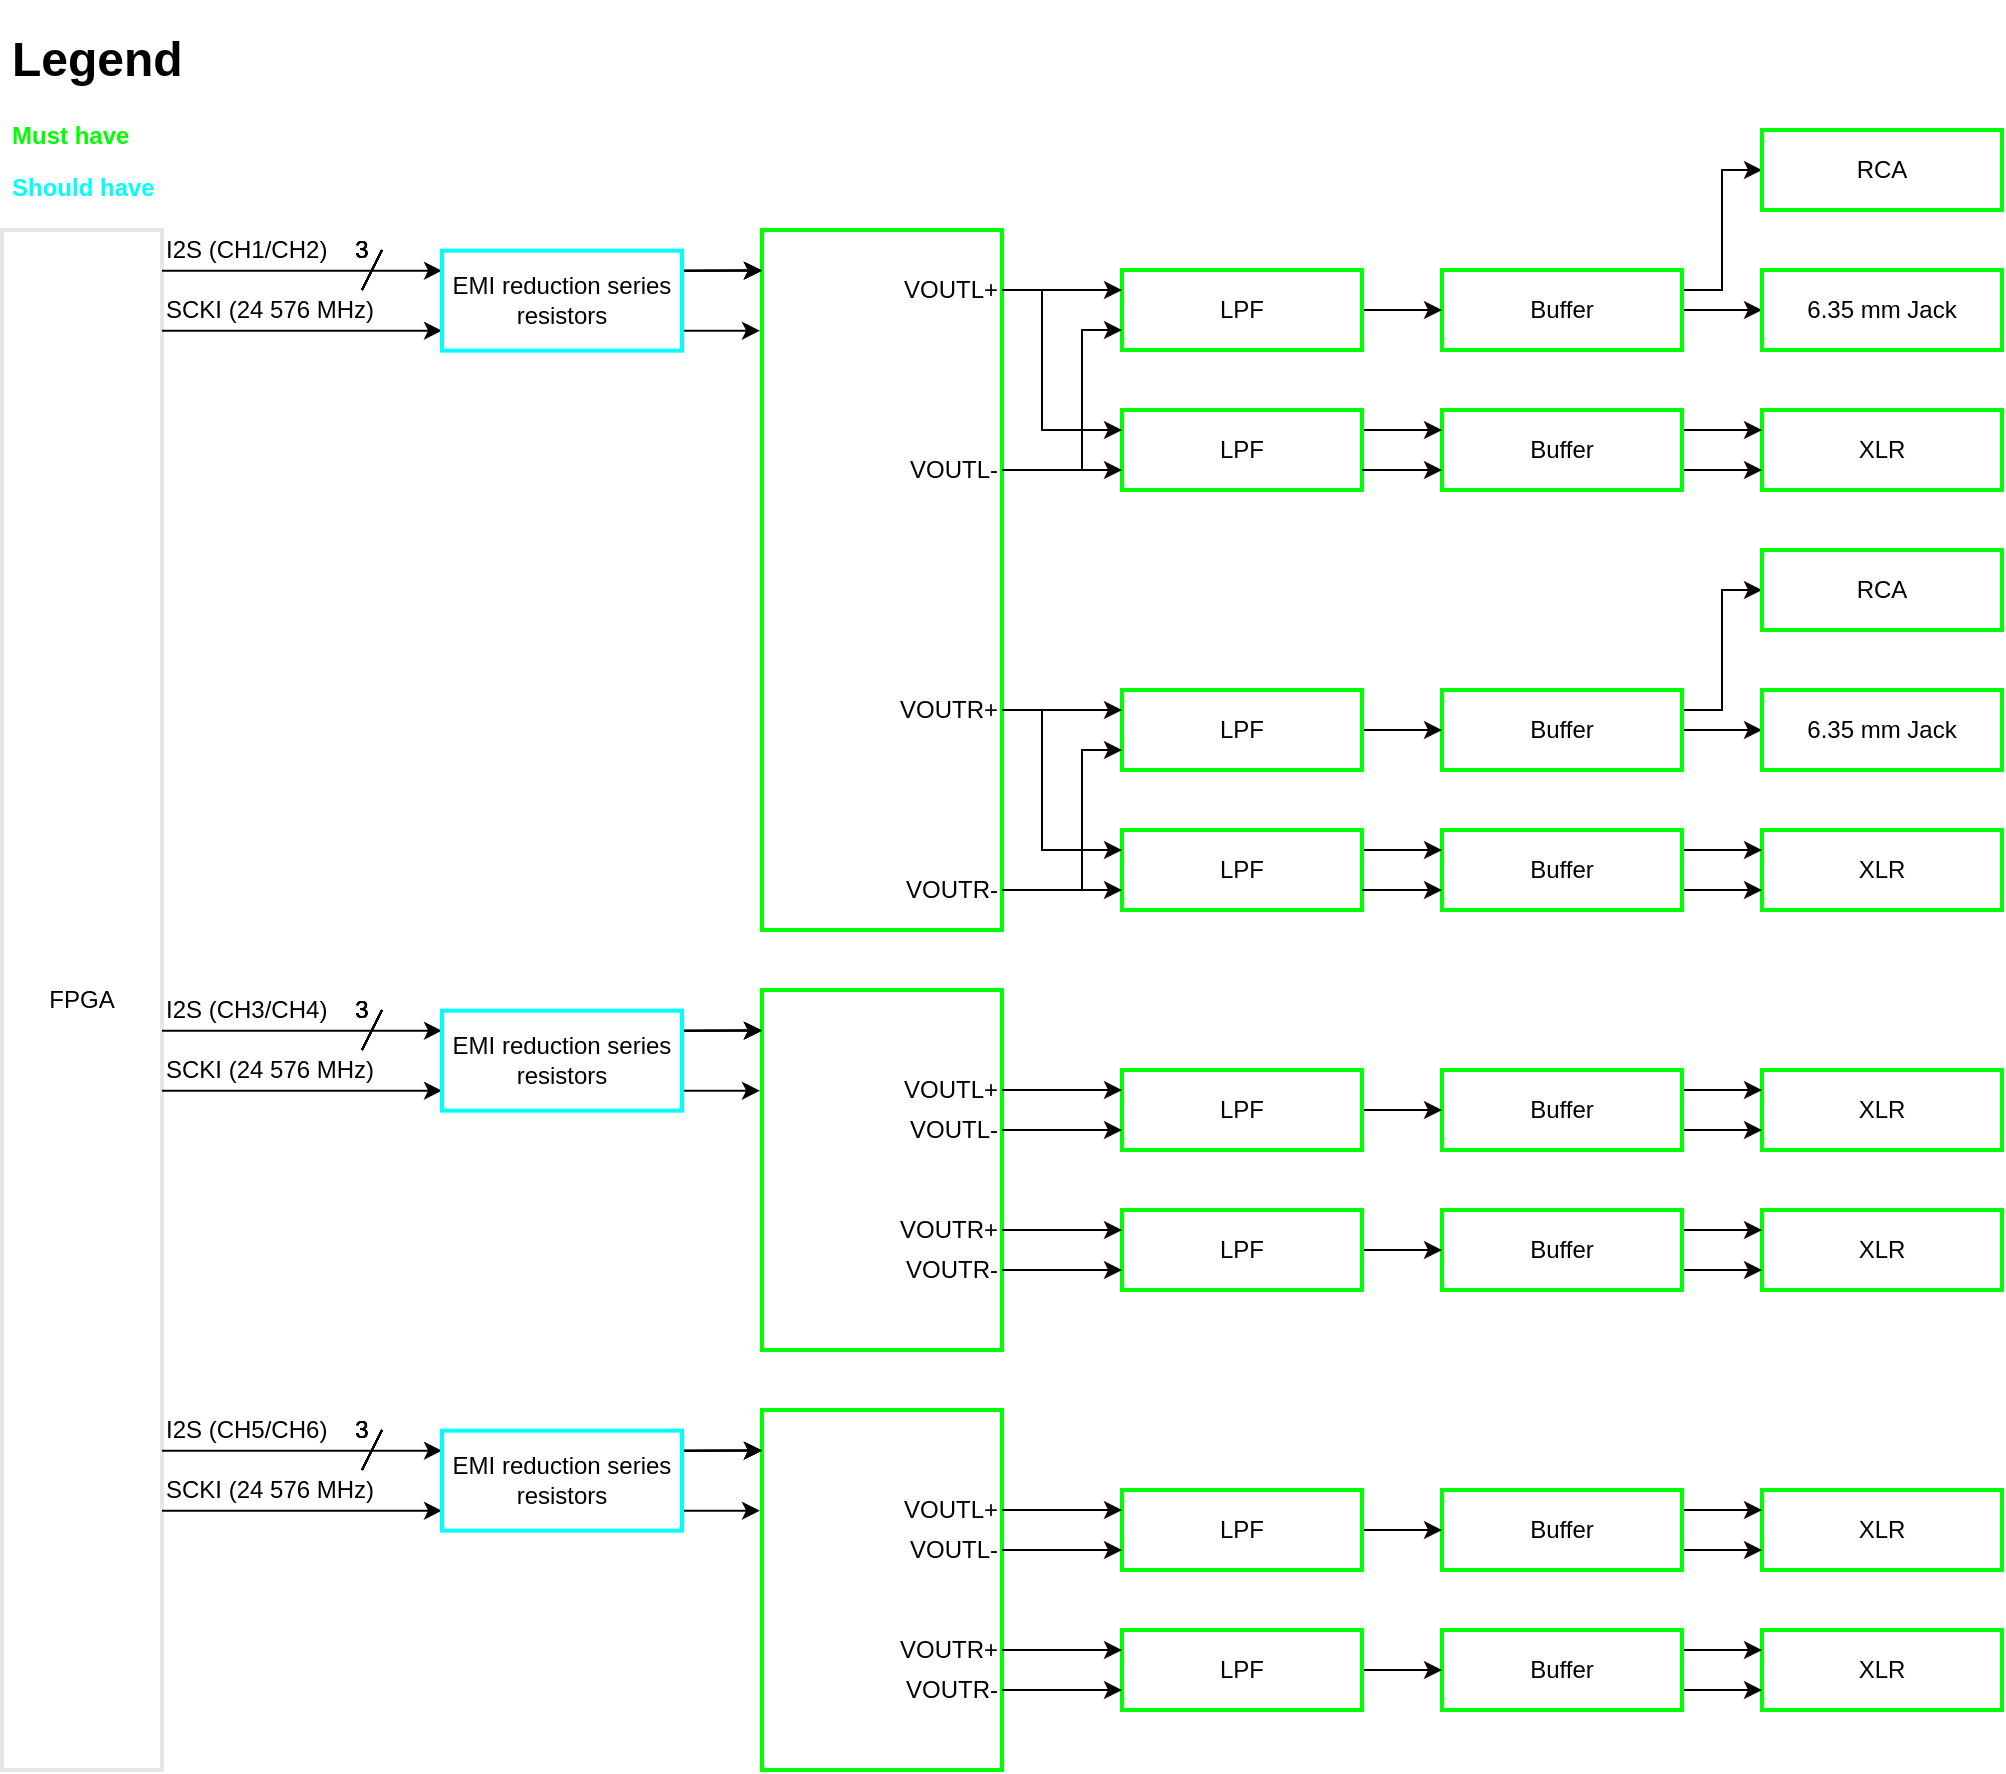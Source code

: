 <mxfile version="21.2.8" type="device" pages="3">
  <diagram id="6ISztqVL133dhFMmdFjb" name="Back-end">
    <mxGraphModel dx="2074" dy="1196" grid="1" gridSize="10" guides="1" tooltips="1" connect="1" arrows="1" fold="1" page="1" pageScale="1" pageWidth="1169" pageHeight="1654" math="0" shadow="0">
      <root>
        <mxCell id="WuY8b1AVpgEEGS5DV7i4-0" />
        <mxCell id="WuY8b1AVpgEEGS5DV7i4-1" parent="WuY8b1AVpgEEGS5DV7i4-0" />
        <mxCell id="sBl0nQXo4yE9vkARrBhZ-0" value="&lt;h1&gt;Legend&lt;/h1&gt;&lt;p&gt;&lt;font color=&quot;#00ff00&quot;&gt;&lt;b&gt;Must have&lt;/b&gt;&lt;/font&gt;&lt;/p&gt;&lt;p&gt;&lt;font color=&quot;#00ffff&quot;&gt;&lt;b&gt;Should have&lt;/b&gt;&lt;/font&gt;&lt;/p&gt;" style="text;html=1;strokeColor=none;fillColor=none;spacing=5;spacingTop=-20;whiteSpace=wrap;overflow=hidden;rounded=0;" parent="WuY8b1AVpgEEGS5DV7i4-1" vertex="1">
          <mxGeometry x="30" y="115" width="100" height="105" as="geometry" />
        </mxCell>
        <mxCell id="IOmI-iX0Zj-S42RIqmGF-36" value="FPGA" style="text;html=1;strokeColor=#E6E6E6;fillColor=none;align=center;verticalAlign=middle;whiteSpace=wrap;rounded=0;movable=1;resizable=1;rotatable=1;deletable=1;editable=1;locked=0;connectable=1;strokeWidth=2;" parent="WuY8b1AVpgEEGS5DV7i4-1" vertex="1">
          <mxGeometry x="30" y="220" width="80" height="770" as="geometry" />
        </mxCell>
        <mxCell id="PCr-WVekXkje4e08h1MV-130" value="&lt;div&gt;&lt;br&gt;&lt;br&gt;&lt;p class=&quot;MsoNormal&quot;&gt;&lt;br&gt;&lt;/p&gt;&lt;br&gt;&lt;/div&gt;" style="rounded=0;whiteSpace=wrap;html=1;strokeColor=#00FF00;strokeWidth=2;" parent="WuY8b1AVpgEEGS5DV7i4-1" vertex="1">
          <mxGeometry x="410" y="220" width="120" height="350" as="geometry" />
        </mxCell>
        <mxCell id="PCr-WVekXkje4e08h1MV-216" style="edgeStyle=orthogonalEdgeStyle;rounded=0;orthogonalLoop=1;jettySize=auto;html=1;fontColor=#000000;" parent="WuY8b1AVpgEEGS5DV7i4-1" edge="1">
          <mxGeometry relative="1" as="geometry">
            <mxPoint x="410" y="240.33" as="targetPoint" />
            <Array as="points">
              <mxPoint x="410" y="240.33" />
            </Array>
            <mxPoint x="370" y="240.33" as="sourcePoint" />
          </mxGeometry>
        </mxCell>
        <mxCell id="PCr-WVekXkje4e08h1MV-219" value="" style="endArrow=classic;html=1;rounded=0;fontColor=#000000;entryX=0;entryY=0.5;entryDx=0;entryDy=0;exitX=0;exitY=1;exitDx=0;exitDy=0;" parent="WuY8b1AVpgEEGS5DV7i4-1" source="PCr-WVekXkje4e08h1MV-226" edge="1">
          <mxGeometry width="50" height="50" relative="1" as="geometry">
            <mxPoint x="140" y="240.33" as="sourcePoint" />
            <mxPoint x="250" y="240.33" as="targetPoint" />
          </mxGeometry>
        </mxCell>
        <mxCell id="PCr-WVekXkje4e08h1MV-226" value="I2S (CH1/CH2)" style="text;html=1;strokeColor=none;fillColor=none;align=left;verticalAlign=middle;whiteSpace=wrap;rounded=0;fontColor=#000000;" parent="WuY8b1AVpgEEGS5DV7i4-1" vertex="1">
          <mxGeometry x="110" y="220.33" width="100" height="20" as="geometry" />
        </mxCell>
        <mxCell id="PCr-WVekXkje4e08h1MV-271" value="SCKI&amp;nbsp;(24 576 MHz)" style="text;html=1;strokeColor=none;fillColor=none;align=left;verticalAlign=middle;whiteSpace=wrap;rounded=0;fontColor=#000000;" parent="WuY8b1AVpgEEGS5DV7i4-1" vertex="1">
          <mxGeometry x="110" y="250.33" width="120" height="20" as="geometry" />
        </mxCell>
        <mxCell id="PCr-WVekXkje4e08h1MV-466" style="edgeStyle=orthogonalEdgeStyle;rounded=0;orthogonalLoop=1;jettySize=auto;html=1;exitX=0.5;exitY=1;exitDx=0;exitDy=0;fontColor=#000000;" parent="WuY8b1AVpgEEGS5DV7i4-1" edge="1">
          <mxGeometry relative="1" as="geometry">
            <mxPoint x="190" y="270" as="sourcePoint" />
            <mxPoint x="190" y="270" as="targetPoint" />
          </mxGeometry>
        </mxCell>
        <mxCell id="zNKPQ8qLzwGXQE3YcGZi-2" value="" style="endArrow=none;html=1;rounded=0;" parent="WuY8b1AVpgEEGS5DV7i4-1" edge="1">
          <mxGeometry width="50" height="50" relative="1" as="geometry">
            <mxPoint x="210" y="250" as="sourcePoint" />
            <mxPoint x="220" y="230" as="targetPoint" />
          </mxGeometry>
        </mxCell>
        <mxCell id="zNKPQ8qLzwGXQE3YcGZi-3" value="3" style="text;html=1;strokeColor=none;fillColor=none;align=center;verticalAlign=middle;whiteSpace=wrap;rounded=0;" parent="WuY8b1AVpgEEGS5DV7i4-1" vertex="1">
          <mxGeometry x="200" y="220" width="20" height="20" as="geometry" />
        </mxCell>
        <mxCell id="zNKPQ8qLzwGXQE3YcGZi-129" style="edgeStyle=orthogonalEdgeStyle;rounded=0;orthogonalLoop=1;jettySize=auto;html=1;entryX=0;entryY=0.5;entryDx=0;entryDy=0;fontColor=#000000;exitX=1;exitY=0.25;exitDx=0;exitDy=0;" parent="WuY8b1AVpgEEGS5DV7i4-1" source="zNKPQ8qLzwGXQE3YcGZi-130" target="zNKPQ8qLzwGXQE3YcGZi-136" edge="1">
          <mxGeometry relative="1" as="geometry">
            <Array as="points">
              <mxPoint x="890" y="250" />
              <mxPoint x="890" y="190" />
            </Array>
          </mxGeometry>
        </mxCell>
        <mxCell id="4LS1Kl3ii9mYnfeb8qvd-162" style="edgeStyle=orthogonalEdgeStyle;rounded=0;orthogonalLoop=1;jettySize=auto;html=1;entryX=0;entryY=0.5;entryDx=0;entryDy=0;" parent="WuY8b1AVpgEEGS5DV7i4-1" source="zNKPQ8qLzwGXQE3YcGZi-130" target="zNKPQ8qLzwGXQE3YcGZi-135" edge="1">
          <mxGeometry relative="1" as="geometry" />
        </mxCell>
        <mxCell id="zNKPQ8qLzwGXQE3YcGZi-130" value="Buffer" style="rounded=0;whiteSpace=wrap;html=1;strokeColor=#00FF00;strokeWidth=2;" parent="WuY8b1AVpgEEGS5DV7i4-1" vertex="1">
          <mxGeometry x="750" y="240" width="120" height="40" as="geometry" />
        </mxCell>
        <mxCell id="zNKPQ8qLzwGXQE3YcGZi-131" style="edgeStyle=orthogonalEdgeStyle;rounded=0;orthogonalLoop=1;jettySize=auto;html=1;exitX=1;exitY=0.5;exitDx=0;exitDy=0;entryX=0;entryY=0.5;entryDx=0;entryDy=0;" parent="WuY8b1AVpgEEGS5DV7i4-1" source="zNKPQ8qLzwGXQE3YcGZi-132" target="zNKPQ8qLzwGXQE3YcGZi-130" edge="1">
          <mxGeometry relative="1" as="geometry" />
        </mxCell>
        <mxCell id="zNKPQ8qLzwGXQE3YcGZi-132" value="LPF" style="rounded=0;whiteSpace=wrap;html=1;strokeColor=#00FF00;strokeWidth=2;" parent="WuY8b1AVpgEEGS5DV7i4-1" vertex="1">
          <mxGeometry x="590" y="240" width="120" height="40" as="geometry" />
        </mxCell>
        <mxCell id="zNKPQ8qLzwGXQE3YcGZi-133" style="edgeStyle=orthogonalEdgeStyle;rounded=0;orthogonalLoop=1;jettySize=auto;html=1;exitX=0.5;exitY=1;exitDx=0;exitDy=0;" parent="WuY8b1AVpgEEGS5DV7i4-1" edge="1">
          <mxGeometry relative="1" as="geometry">
            <mxPoint x="980.71" y="292.5" as="sourcePoint" />
            <mxPoint x="980.71" y="292.5" as="targetPoint" />
          </mxGeometry>
        </mxCell>
        <mxCell id="zNKPQ8qLzwGXQE3YcGZi-134" value="XLR" style="rounded=0;whiteSpace=wrap;html=1;strokeColor=#00FF00;strokeWidth=2;" parent="WuY8b1AVpgEEGS5DV7i4-1" vertex="1">
          <mxGeometry x="910" y="310" width="120" height="40" as="geometry" />
        </mxCell>
        <mxCell id="zNKPQ8qLzwGXQE3YcGZi-135" value="6.35 mm Jack" style="rounded=0;whiteSpace=wrap;html=1;strokeColor=#00FF00;strokeWidth=2;" parent="WuY8b1AVpgEEGS5DV7i4-1" vertex="1">
          <mxGeometry x="910" y="240" width="120" height="40" as="geometry" />
        </mxCell>
        <mxCell id="zNKPQ8qLzwGXQE3YcGZi-136" value="RCA" style="rounded=0;whiteSpace=wrap;html=1;strokeColor=#00FF00;strokeWidth=2;" parent="WuY8b1AVpgEEGS5DV7i4-1" vertex="1">
          <mxGeometry x="910" y="170" width="120" height="40" as="geometry" />
        </mxCell>
        <mxCell id="zNKPQ8qLzwGXQE3YcGZi-137" style="edgeStyle=orthogonalEdgeStyle;rounded=0;orthogonalLoop=1;jettySize=auto;html=1;exitX=0.5;exitY=1;exitDx=0;exitDy=0;" parent="WuY8b1AVpgEEGS5DV7i4-1" edge="1">
          <mxGeometry relative="1" as="geometry">
            <mxPoint x="990.71" y="302.5" as="sourcePoint" />
            <mxPoint x="990.71" y="302.5" as="targetPoint" />
          </mxGeometry>
        </mxCell>
        <mxCell id="zNKPQ8qLzwGXQE3YcGZi-138" style="edgeStyle=orthogonalEdgeStyle;rounded=0;orthogonalLoop=1;jettySize=auto;html=1;exitX=1;exitY=0.25;exitDx=0;exitDy=0;entryX=0;entryY=0.25;entryDx=0;entryDy=0;" parent="WuY8b1AVpgEEGS5DV7i4-1" source="zNKPQ8qLzwGXQE3YcGZi-140" target="zNKPQ8qLzwGXQE3YcGZi-134" edge="1">
          <mxGeometry relative="1" as="geometry" />
        </mxCell>
        <mxCell id="zNKPQ8qLzwGXQE3YcGZi-139" style="edgeStyle=orthogonalEdgeStyle;rounded=0;orthogonalLoop=1;jettySize=auto;html=1;exitX=1;exitY=0.75;exitDx=0;exitDy=0;entryX=0;entryY=0.75;entryDx=0;entryDy=0;" parent="WuY8b1AVpgEEGS5DV7i4-1" source="zNKPQ8qLzwGXQE3YcGZi-140" target="zNKPQ8qLzwGXQE3YcGZi-134" edge="1">
          <mxGeometry relative="1" as="geometry" />
        </mxCell>
        <mxCell id="zNKPQ8qLzwGXQE3YcGZi-140" value="Buffer" style="rounded=0;whiteSpace=wrap;html=1;strokeColor=#00FF00;strokeWidth=2;" parent="WuY8b1AVpgEEGS5DV7i4-1" vertex="1">
          <mxGeometry x="750" y="310" width="120" height="40" as="geometry" />
        </mxCell>
        <mxCell id="zNKPQ8qLzwGXQE3YcGZi-141" style="edgeStyle=orthogonalEdgeStyle;rounded=0;orthogonalLoop=1;jettySize=auto;html=1;entryX=0;entryY=0.25;entryDx=0;entryDy=0;exitX=1;exitY=0.25;exitDx=0;exitDy=0;" parent="WuY8b1AVpgEEGS5DV7i4-1" source="zNKPQ8qLzwGXQE3YcGZi-142" target="zNKPQ8qLzwGXQE3YcGZi-140" edge="1">
          <mxGeometry relative="1" as="geometry" />
        </mxCell>
        <mxCell id="zNKPQ8qLzwGXQE3YcGZi-142" value="LPF" style="rounded=0;whiteSpace=wrap;html=1;strokeColor=#00FF00;strokeWidth=2;" parent="WuY8b1AVpgEEGS5DV7i4-1" vertex="1">
          <mxGeometry x="590" y="310" width="120" height="40" as="geometry" />
        </mxCell>
        <mxCell id="zNKPQ8qLzwGXQE3YcGZi-143" style="edgeStyle=orthogonalEdgeStyle;rounded=0;orthogonalLoop=1;jettySize=auto;html=1;entryX=0;entryY=0.75;entryDx=0;entryDy=0;strokeColor=#000000;" parent="WuY8b1AVpgEEGS5DV7i4-1" source="zNKPQ8qLzwGXQE3YcGZi-145" target="zNKPQ8qLzwGXQE3YcGZi-132" edge="1">
          <mxGeometry relative="1" as="geometry">
            <Array as="points">
              <mxPoint x="570" y="340" />
              <mxPoint x="570" y="270" />
            </Array>
          </mxGeometry>
        </mxCell>
        <mxCell id="zNKPQ8qLzwGXQE3YcGZi-144" style="edgeStyle=orthogonalEdgeStyle;rounded=0;orthogonalLoop=1;jettySize=auto;html=1;entryX=0;entryY=0.75;entryDx=0;entryDy=0;strokeColor=#000000;" parent="WuY8b1AVpgEEGS5DV7i4-1" source="zNKPQ8qLzwGXQE3YcGZi-145" target="zNKPQ8qLzwGXQE3YcGZi-142" edge="1">
          <mxGeometry relative="1" as="geometry" />
        </mxCell>
        <mxCell id="zNKPQ8qLzwGXQE3YcGZi-145" value="VOUTL-" style="text;html=1;strokeColor=none;fillColor=none;align=right;verticalAlign=middle;whiteSpace=wrap;rounded=0;" parent="WuY8b1AVpgEEGS5DV7i4-1" vertex="1">
          <mxGeometry x="480" y="330" width="50" height="20" as="geometry" />
        </mxCell>
        <mxCell id="zNKPQ8qLzwGXQE3YcGZi-146" style="edgeStyle=orthogonalEdgeStyle;rounded=0;orthogonalLoop=1;jettySize=auto;html=1;entryX=0;entryY=0.25;entryDx=0;entryDy=0;" parent="WuY8b1AVpgEEGS5DV7i4-1" source="zNKPQ8qLzwGXQE3YcGZi-148" target="zNKPQ8qLzwGXQE3YcGZi-132" edge="1">
          <mxGeometry relative="1" as="geometry" />
        </mxCell>
        <mxCell id="zNKPQ8qLzwGXQE3YcGZi-147" style="edgeStyle=orthogonalEdgeStyle;rounded=0;orthogonalLoop=1;jettySize=auto;html=1;entryX=0;entryY=0.25;entryDx=0;entryDy=0;exitX=1;exitY=0.5;exitDx=0;exitDy=0;" parent="WuY8b1AVpgEEGS5DV7i4-1" source="zNKPQ8qLzwGXQE3YcGZi-148" target="zNKPQ8qLzwGXQE3YcGZi-142" edge="1">
          <mxGeometry relative="1" as="geometry">
            <Array as="points">
              <mxPoint x="550" y="250" />
              <mxPoint x="550" y="320" />
            </Array>
          </mxGeometry>
        </mxCell>
        <mxCell id="zNKPQ8qLzwGXQE3YcGZi-148" value="VOUTL+" style="text;html=1;strokeColor=none;fillColor=none;align=right;verticalAlign=middle;whiteSpace=wrap;rounded=0;" parent="WuY8b1AVpgEEGS5DV7i4-1" vertex="1">
          <mxGeometry x="480" y="240" width="50" height="20" as="geometry" />
        </mxCell>
        <mxCell id="h1ZqhhXYoJigyUY14fJf-1" style="edgeStyle=orthogonalEdgeStyle;rounded=0;orthogonalLoop=1;jettySize=auto;html=1;entryX=0;entryY=0.75;entryDx=0;entryDy=0;exitX=1;exitY=0.75;exitDx=0;exitDy=0;" parent="WuY8b1AVpgEEGS5DV7i4-1" source="zNKPQ8qLzwGXQE3YcGZi-142" target="zNKPQ8qLzwGXQE3YcGZi-140" edge="1">
          <mxGeometry relative="1" as="geometry">
            <mxPoint x="730" y="335" as="sourcePoint" />
            <mxPoint x="775.71" y="335" as="targetPoint" />
          </mxGeometry>
        </mxCell>
        <mxCell id="covhPLJUD9EjmdUTDrwi-1" value="" style="endArrow=classic;html=1;rounded=0;exitX=1;exitY=0.8;exitDx=0;exitDy=0;exitPerimeter=0;" parent="WuY8b1AVpgEEGS5DV7i4-1" source="4LS1Kl3ii9mYnfeb8qvd-20" edge="1">
          <mxGeometry width="50" height="50" relative="1" as="geometry">
            <mxPoint x="380" y="280.33" as="sourcePoint" />
            <mxPoint x="409" y="270.33" as="targetPoint" />
          </mxGeometry>
        </mxCell>
        <mxCell id="covhPLJUD9EjmdUTDrwi-4" style="edgeStyle=orthogonalEdgeStyle;rounded=0;orthogonalLoop=1;jettySize=auto;html=1;fontColor=#000000;" parent="WuY8b1AVpgEEGS5DV7i4-1" edge="1">
          <mxGeometry relative="1" as="geometry">
            <mxPoint x="410" y="240.33" as="targetPoint" />
            <Array as="points">
              <mxPoint x="410" y="240.33" />
            </Array>
            <mxPoint x="370" y="240.33" as="sourcePoint" />
          </mxGeometry>
        </mxCell>
        <mxCell id="covhPLJUD9EjmdUTDrwi-18" value="" style="endArrow=none;html=1;rounded=0;" parent="WuY8b1AVpgEEGS5DV7i4-1" edge="1">
          <mxGeometry width="50" height="50" relative="1" as="geometry">
            <mxPoint x="210" y="250.0" as="sourcePoint" />
            <mxPoint x="220" y="230.0" as="targetPoint" />
          </mxGeometry>
        </mxCell>
        <mxCell id="covhPLJUD9EjmdUTDrwi-19" value="3" style="text;html=1;strokeColor=none;fillColor=none;align=center;verticalAlign=middle;whiteSpace=wrap;rounded=0;" parent="WuY8b1AVpgEEGS5DV7i4-1" vertex="1">
          <mxGeometry x="200" y="220" width="20" height="20" as="geometry" />
        </mxCell>
        <mxCell id="4LS1Kl3ii9mYnfeb8qvd-8" style="edgeStyle=orthogonalEdgeStyle;rounded=0;orthogonalLoop=1;jettySize=auto;html=1;fontColor=#000000;" parent="WuY8b1AVpgEEGS5DV7i4-1" edge="1">
          <mxGeometry relative="1" as="geometry">
            <mxPoint x="410" y="240.33" as="targetPoint" />
            <Array as="points">
              <mxPoint x="410" y="240.33" />
            </Array>
            <mxPoint x="370" y="240.33" as="sourcePoint" />
          </mxGeometry>
        </mxCell>
        <mxCell id="4LS1Kl3ii9mYnfeb8qvd-16" value="" style="endArrow=none;html=1;rounded=0;" parent="WuY8b1AVpgEEGS5DV7i4-1" edge="1">
          <mxGeometry width="50" height="50" relative="1" as="geometry">
            <mxPoint x="210" y="250" as="sourcePoint" />
            <mxPoint x="220" y="230" as="targetPoint" />
          </mxGeometry>
        </mxCell>
        <mxCell id="4LS1Kl3ii9mYnfeb8qvd-17" value="3" style="text;html=1;strokeColor=none;fillColor=none;align=center;verticalAlign=middle;whiteSpace=wrap;rounded=0;" parent="WuY8b1AVpgEEGS5DV7i4-1" vertex="1">
          <mxGeometry x="200" y="220" width="20" height="20" as="geometry" />
        </mxCell>
        <mxCell id="4LS1Kl3ii9mYnfeb8qvd-18" value="" style="endArrow=classic;html=1;rounded=0;exitX=0;exitY=1;exitDx=0;exitDy=0;" parent="WuY8b1AVpgEEGS5DV7i4-1" source="PCr-WVekXkje4e08h1MV-271" edge="1">
          <mxGeometry width="50" height="50" relative="1" as="geometry">
            <mxPoint x="149.38" y="270.33" as="sourcePoint" />
            <mxPoint x="250" y="270.33" as="targetPoint" />
          </mxGeometry>
        </mxCell>
        <mxCell id="4LS1Kl3ii9mYnfeb8qvd-20" value="EMI reduction series resistors" style="rounded=0;whiteSpace=wrap;html=1;strokeColor=#00FFFF;strokeWidth=2;" parent="WuY8b1AVpgEEGS5DV7i4-1" vertex="1">
          <mxGeometry x="250" y="230.33" width="120" height="50" as="geometry" />
        </mxCell>
        <mxCell id="4LS1Kl3ii9mYnfeb8qvd-25" value="" style="endArrow=none;html=1;rounded=0;" parent="WuY8b1AVpgEEGS5DV7i4-1" edge="1">
          <mxGeometry width="50" height="50" relative="1" as="geometry">
            <mxPoint x="210" y="250" as="sourcePoint" />
            <mxPoint x="220" y="230" as="targetPoint" />
          </mxGeometry>
        </mxCell>
        <mxCell id="4LS1Kl3ii9mYnfeb8qvd-26" value="3" style="text;html=1;strokeColor=none;fillColor=none;align=center;verticalAlign=middle;whiteSpace=wrap;rounded=0;" parent="WuY8b1AVpgEEGS5DV7i4-1" vertex="1">
          <mxGeometry x="200" y="220" width="20" height="20" as="geometry" />
        </mxCell>
        <mxCell id="YBuq8UrZqZ8vE34yMTMc-6" style="edgeStyle=orthogonalEdgeStyle;rounded=0;orthogonalLoop=1;jettySize=auto;html=1;entryX=0;entryY=0.5;entryDx=0;entryDy=0;fontColor=#000000;exitX=1;exitY=0.25;exitDx=0;exitDy=0;" parent="WuY8b1AVpgEEGS5DV7i4-1" source="YBuq8UrZqZ8vE34yMTMc-8" target="YBuq8UrZqZ8vE34yMTMc-14" edge="1">
          <mxGeometry relative="1" as="geometry">
            <Array as="points">
              <mxPoint x="890" y="460" />
              <mxPoint x="890" y="400" />
            </Array>
          </mxGeometry>
        </mxCell>
        <mxCell id="YBuq8UrZqZ8vE34yMTMc-7" style="edgeStyle=orthogonalEdgeStyle;rounded=0;orthogonalLoop=1;jettySize=auto;html=1;entryX=0;entryY=0.5;entryDx=0;entryDy=0;" parent="WuY8b1AVpgEEGS5DV7i4-1" source="YBuq8UrZqZ8vE34yMTMc-8" target="YBuq8UrZqZ8vE34yMTMc-13" edge="1">
          <mxGeometry relative="1" as="geometry" />
        </mxCell>
        <mxCell id="YBuq8UrZqZ8vE34yMTMc-8" value="Buffer" style="rounded=0;whiteSpace=wrap;html=1;strokeColor=#00FF00;strokeWidth=2;" parent="WuY8b1AVpgEEGS5DV7i4-1" vertex="1">
          <mxGeometry x="750" y="450" width="120" height="40" as="geometry" />
        </mxCell>
        <mxCell id="YBuq8UrZqZ8vE34yMTMc-9" style="edgeStyle=orthogonalEdgeStyle;rounded=0;orthogonalLoop=1;jettySize=auto;html=1;exitX=1;exitY=0.5;exitDx=0;exitDy=0;entryX=0;entryY=0.5;entryDx=0;entryDy=0;" parent="WuY8b1AVpgEEGS5DV7i4-1" source="YBuq8UrZqZ8vE34yMTMc-10" target="YBuq8UrZqZ8vE34yMTMc-8" edge="1">
          <mxGeometry relative="1" as="geometry" />
        </mxCell>
        <mxCell id="YBuq8UrZqZ8vE34yMTMc-10" value="LPF" style="rounded=0;whiteSpace=wrap;html=1;strokeColor=#00FF00;strokeWidth=2;" parent="WuY8b1AVpgEEGS5DV7i4-1" vertex="1">
          <mxGeometry x="590" y="450" width="120" height="40" as="geometry" />
        </mxCell>
        <mxCell id="YBuq8UrZqZ8vE34yMTMc-11" style="edgeStyle=orthogonalEdgeStyle;rounded=0;orthogonalLoop=1;jettySize=auto;html=1;exitX=0.5;exitY=1;exitDx=0;exitDy=0;" parent="WuY8b1AVpgEEGS5DV7i4-1" edge="1">
          <mxGeometry relative="1" as="geometry">
            <mxPoint x="980.71" y="502.5" as="sourcePoint" />
            <mxPoint x="980.71" y="502.5" as="targetPoint" />
          </mxGeometry>
        </mxCell>
        <mxCell id="YBuq8UrZqZ8vE34yMTMc-12" value="XLR" style="rounded=0;whiteSpace=wrap;html=1;strokeColor=#00FF00;strokeWidth=2;" parent="WuY8b1AVpgEEGS5DV7i4-1" vertex="1">
          <mxGeometry x="910" y="520" width="120" height="40" as="geometry" />
        </mxCell>
        <mxCell id="YBuq8UrZqZ8vE34yMTMc-13" value="6.35 mm Jack" style="rounded=0;whiteSpace=wrap;html=1;strokeColor=#00FF00;strokeWidth=2;" parent="WuY8b1AVpgEEGS5DV7i4-1" vertex="1">
          <mxGeometry x="910" y="450" width="120" height="40" as="geometry" />
        </mxCell>
        <mxCell id="YBuq8UrZqZ8vE34yMTMc-14" value="RCA" style="rounded=0;whiteSpace=wrap;html=1;strokeColor=#00FF00;strokeWidth=2;" parent="WuY8b1AVpgEEGS5DV7i4-1" vertex="1">
          <mxGeometry x="910" y="380" width="120" height="40" as="geometry" />
        </mxCell>
        <mxCell id="YBuq8UrZqZ8vE34yMTMc-15" style="edgeStyle=orthogonalEdgeStyle;rounded=0;orthogonalLoop=1;jettySize=auto;html=1;exitX=0.5;exitY=1;exitDx=0;exitDy=0;" parent="WuY8b1AVpgEEGS5DV7i4-1" edge="1">
          <mxGeometry relative="1" as="geometry">
            <mxPoint x="990.71" y="512.5" as="sourcePoint" />
            <mxPoint x="990.71" y="512.5" as="targetPoint" />
          </mxGeometry>
        </mxCell>
        <mxCell id="YBuq8UrZqZ8vE34yMTMc-16" style="edgeStyle=orthogonalEdgeStyle;rounded=0;orthogonalLoop=1;jettySize=auto;html=1;exitX=1;exitY=0.25;exitDx=0;exitDy=0;entryX=0;entryY=0.25;entryDx=0;entryDy=0;" parent="WuY8b1AVpgEEGS5DV7i4-1" source="YBuq8UrZqZ8vE34yMTMc-18" target="YBuq8UrZqZ8vE34yMTMc-12" edge="1">
          <mxGeometry relative="1" as="geometry" />
        </mxCell>
        <mxCell id="YBuq8UrZqZ8vE34yMTMc-17" style="edgeStyle=orthogonalEdgeStyle;rounded=0;orthogonalLoop=1;jettySize=auto;html=1;exitX=1;exitY=0.75;exitDx=0;exitDy=0;entryX=0;entryY=0.75;entryDx=0;entryDy=0;" parent="WuY8b1AVpgEEGS5DV7i4-1" source="YBuq8UrZqZ8vE34yMTMc-18" target="YBuq8UrZqZ8vE34yMTMc-12" edge="1">
          <mxGeometry relative="1" as="geometry" />
        </mxCell>
        <mxCell id="YBuq8UrZqZ8vE34yMTMc-18" value="Buffer" style="rounded=0;whiteSpace=wrap;html=1;strokeColor=#00FF00;strokeWidth=2;" parent="WuY8b1AVpgEEGS5DV7i4-1" vertex="1">
          <mxGeometry x="750" y="520" width="120" height="40" as="geometry" />
        </mxCell>
        <mxCell id="YBuq8UrZqZ8vE34yMTMc-19" style="edgeStyle=orthogonalEdgeStyle;rounded=0;orthogonalLoop=1;jettySize=auto;html=1;entryX=0;entryY=0.25;entryDx=0;entryDy=0;exitX=1;exitY=0.25;exitDx=0;exitDy=0;" parent="WuY8b1AVpgEEGS5DV7i4-1" source="YBuq8UrZqZ8vE34yMTMc-20" target="YBuq8UrZqZ8vE34yMTMc-18" edge="1">
          <mxGeometry relative="1" as="geometry" />
        </mxCell>
        <mxCell id="YBuq8UrZqZ8vE34yMTMc-20" value="LPF" style="rounded=0;whiteSpace=wrap;html=1;strokeColor=#00FF00;strokeWidth=2;" parent="WuY8b1AVpgEEGS5DV7i4-1" vertex="1">
          <mxGeometry x="590" y="520" width="120" height="40" as="geometry" />
        </mxCell>
        <mxCell id="YBuq8UrZqZ8vE34yMTMc-21" style="edgeStyle=orthogonalEdgeStyle;rounded=0;orthogonalLoop=1;jettySize=auto;html=1;entryX=0;entryY=0.75;entryDx=0;entryDy=0;strokeColor=#000000;" parent="WuY8b1AVpgEEGS5DV7i4-1" source="YBuq8UrZqZ8vE34yMTMc-23" target="YBuq8UrZqZ8vE34yMTMc-10" edge="1">
          <mxGeometry relative="1" as="geometry">
            <Array as="points">
              <mxPoint x="570" y="550" />
              <mxPoint x="570" y="480" />
            </Array>
          </mxGeometry>
        </mxCell>
        <mxCell id="YBuq8UrZqZ8vE34yMTMc-22" style="edgeStyle=orthogonalEdgeStyle;rounded=0;orthogonalLoop=1;jettySize=auto;html=1;entryX=0;entryY=0.75;entryDx=0;entryDy=0;strokeColor=#000000;" parent="WuY8b1AVpgEEGS5DV7i4-1" source="YBuq8UrZqZ8vE34yMTMc-23" target="YBuq8UrZqZ8vE34yMTMc-20" edge="1">
          <mxGeometry relative="1" as="geometry" />
        </mxCell>
        <mxCell id="YBuq8UrZqZ8vE34yMTMc-23" value="VOUTR-" style="text;html=1;strokeColor=none;fillColor=none;align=right;verticalAlign=middle;whiteSpace=wrap;rounded=0;" parent="WuY8b1AVpgEEGS5DV7i4-1" vertex="1">
          <mxGeometry x="480" y="540" width="50" height="20" as="geometry" />
        </mxCell>
        <mxCell id="YBuq8UrZqZ8vE34yMTMc-24" style="edgeStyle=orthogonalEdgeStyle;rounded=0;orthogonalLoop=1;jettySize=auto;html=1;entryX=0;entryY=0.25;entryDx=0;entryDy=0;" parent="WuY8b1AVpgEEGS5DV7i4-1" source="YBuq8UrZqZ8vE34yMTMc-26" target="YBuq8UrZqZ8vE34yMTMc-10" edge="1">
          <mxGeometry relative="1" as="geometry" />
        </mxCell>
        <mxCell id="YBuq8UrZqZ8vE34yMTMc-25" style="edgeStyle=orthogonalEdgeStyle;rounded=0;orthogonalLoop=1;jettySize=auto;html=1;entryX=0;entryY=0.25;entryDx=0;entryDy=0;exitX=1;exitY=0.5;exitDx=0;exitDy=0;" parent="WuY8b1AVpgEEGS5DV7i4-1" source="YBuq8UrZqZ8vE34yMTMc-26" target="YBuq8UrZqZ8vE34yMTMc-20" edge="1">
          <mxGeometry relative="1" as="geometry">
            <Array as="points">
              <mxPoint x="550" y="460" />
              <mxPoint x="550" y="530" />
            </Array>
          </mxGeometry>
        </mxCell>
        <mxCell id="YBuq8UrZqZ8vE34yMTMc-26" value="VOUTR+" style="text;html=1;strokeColor=none;fillColor=none;align=right;verticalAlign=middle;whiteSpace=wrap;rounded=0;" parent="WuY8b1AVpgEEGS5DV7i4-1" vertex="1">
          <mxGeometry x="480" y="450" width="50" height="20" as="geometry" />
        </mxCell>
        <mxCell id="YBuq8UrZqZ8vE34yMTMc-27" style="edgeStyle=orthogonalEdgeStyle;rounded=0;orthogonalLoop=1;jettySize=auto;html=1;entryX=0;entryY=0.75;entryDx=0;entryDy=0;exitX=1;exitY=0.75;exitDx=0;exitDy=0;" parent="WuY8b1AVpgEEGS5DV7i4-1" source="YBuq8UrZqZ8vE34yMTMc-20" target="YBuq8UrZqZ8vE34yMTMc-18" edge="1">
          <mxGeometry relative="1" as="geometry">
            <mxPoint x="730" y="545" as="sourcePoint" />
            <mxPoint x="775.71" y="545" as="targetPoint" />
          </mxGeometry>
        </mxCell>
        <mxCell id="iFgFG36FhSQu7wTXoOFE-114" value="&lt;div&gt;&lt;br&gt;&lt;br&gt;&lt;p class=&quot;MsoNormal&quot;&gt;&lt;br&gt;&lt;/p&gt;&lt;br&gt;&lt;/div&gt;" style="rounded=0;whiteSpace=wrap;html=1;strokeColor=#00FF00;strokeWidth=2;" parent="WuY8b1AVpgEEGS5DV7i4-1" vertex="1">
          <mxGeometry x="410" y="600" width="120" height="180" as="geometry" />
        </mxCell>
        <mxCell id="iFgFG36FhSQu7wTXoOFE-126" value="VOUTL-" style="text;html=1;strokeColor=none;fillColor=none;align=right;verticalAlign=middle;whiteSpace=wrap;rounded=0;" parent="WuY8b1AVpgEEGS5DV7i4-1" vertex="1">
          <mxGeometry x="480" y="660" width="50" height="20" as="geometry" />
        </mxCell>
        <mxCell id="iFgFG36FhSQu7wTXoOFE-127" value="VOUTL+" style="text;html=1;strokeColor=none;fillColor=none;align=right;verticalAlign=middle;whiteSpace=wrap;rounded=0;" parent="WuY8b1AVpgEEGS5DV7i4-1" vertex="1">
          <mxGeometry x="480" y="640" width="50" height="20" as="geometry" />
        </mxCell>
        <mxCell id="iFgFG36FhSQu7wTXoOFE-168" value="XLR" style="rounded=0;whiteSpace=wrap;html=1;strokeColor=#00FF00;strokeWidth=2;" parent="WuY8b1AVpgEEGS5DV7i4-1" vertex="1">
          <mxGeometry x="910" y="640.0" width="120" height="40" as="geometry" />
        </mxCell>
        <mxCell id="iFgFG36FhSQu7wTXoOFE-169" style="edgeStyle=orthogonalEdgeStyle;rounded=0;orthogonalLoop=1;jettySize=auto;html=1;exitX=1;exitY=0.25;exitDx=0;exitDy=0;entryX=0;entryY=0.25;entryDx=0;entryDy=0;" parent="WuY8b1AVpgEEGS5DV7i4-1" source="iFgFG36FhSQu7wTXoOFE-171" target="iFgFG36FhSQu7wTXoOFE-168" edge="1">
          <mxGeometry relative="1" as="geometry" />
        </mxCell>
        <mxCell id="iFgFG36FhSQu7wTXoOFE-170" style="edgeStyle=orthogonalEdgeStyle;rounded=0;orthogonalLoop=1;jettySize=auto;html=1;exitX=1;exitY=0.75;exitDx=0;exitDy=0;entryX=0;entryY=0.75;entryDx=0;entryDy=0;" parent="WuY8b1AVpgEEGS5DV7i4-1" source="iFgFG36FhSQu7wTXoOFE-171" target="iFgFG36FhSQu7wTXoOFE-168" edge="1">
          <mxGeometry relative="1" as="geometry" />
        </mxCell>
        <mxCell id="iFgFG36FhSQu7wTXoOFE-171" value="Buffer" style="rounded=0;whiteSpace=wrap;html=1;strokeColor=#00FF00;strokeWidth=2;" parent="WuY8b1AVpgEEGS5DV7i4-1" vertex="1">
          <mxGeometry x="750" y="640.0" width="120" height="40" as="geometry" />
        </mxCell>
        <mxCell id="iFgFG36FhSQu7wTXoOFE-172" style="edgeStyle=orthogonalEdgeStyle;rounded=0;orthogonalLoop=1;jettySize=auto;html=1;entryX=0;entryY=0.5;entryDx=0;entryDy=0;" parent="WuY8b1AVpgEEGS5DV7i4-1" source="iFgFG36FhSQu7wTXoOFE-173" target="iFgFG36FhSQu7wTXoOFE-171" edge="1">
          <mxGeometry relative="1" as="geometry" />
        </mxCell>
        <mxCell id="iFgFG36FhSQu7wTXoOFE-173" value="LPF" style="rounded=0;whiteSpace=wrap;html=1;strokeColor=#00FF00;strokeWidth=2;" parent="WuY8b1AVpgEEGS5DV7i4-1" vertex="1">
          <mxGeometry x="590" y="640.0" width="120" height="40" as="geometry" />
        </mxCell>
        <mxCell id="iFgFG36FhSQu7wTXoOFE-174" value="" style="endArrow=classic;html=1;rounded=0;entryX=0;entryY=0.25;entryDx=0;entryDy=0;exitX=1;exitY=0.5;exitDx=0;exitDy=0;" parent="WuY8b1AVpgEEGS5DV7i4-1" source="iFgFG36FhSQu7wTXoOFE-127" target="iFgFG36FhSQu7wTXoOFE-173" edge="1">
          <mxGeometry width="50" height="50" relative="1" as="geometry">
            <mxPoint x="530" y="720" as="sourcePoint" />
            <mxPoint x="580" y="670" as="targetPoint" />
          </mxGeometry>
        </mxCell>
        <mxCell id="iFgFG36FhSQu7wTXoOFE-175" value="" style="endArrow=classic;html=1;rounded=0;entryX=0;entryY=0.75;entryDx=0;entryDy=0;exitX=1;exitY=0.5;exitDx=0;exitDy=0;" parent="WuY8b1AVpgEEGS5DV7i4-1" source="iFgFG36FhSQu7wTXoOFE-126" target="iFgFG36FhSQu7wTXoOFE-173" edge="1">
          <mxGeometry width="50" height="50" relative="1" as="geometry">
            <mxPoint x="550" y="740" as="sourcePoint" />
            <mxPoint x="600" y="690" as="targetPoint" />
          </mxGeometry>
        </mxCell>
        <mxCell id="iFgFG36FhSQu7wTXoOFE-176" value="VOUTR-" style="text;html=1;strokeColor=none;fillColor=none;align=right;verticalAlign=middle;whiteSpace=wrap;rounded=0;" parent="WuY8b1AVpgEEGS5DV7i4-1" vertex="1">
          <mxGeometry x="480" y="730" width="50" height="20" as="geometry" />
        </mxCell>
        <mxCell id="iFgFG36FhSQu7wTXoOFE-177" value="VOUTR+" style="text;html=1;strokeColor=none;fillColor=none;align=right;verticalAlign=middle;whiteSpace=wrap;rounded=0;" parent="WuY8b1AVpgEEGS5DV7i4-1" vertex="1">
          <mxGeometry x="480" y="710" width="50" height="20" as="geometry" />
        </mxCell>
        <mxCell id="iFgFG36FhSQu7wTXoOFE-178" value="XLR" style="rounded=0;whiteSpace=wrap;html=1;strokeColor=#00FF00;strokeWidth=2;" parent="WuY8b1AVpgEEGS5DV7i4-1" vertex="1">
          <mxGeometry x="910" y="710.0" width="120" height="40" as="geometry" />
        </mxCell>
        <mxCell id="iFgFG36FhSQu7wTXoOFE-179" style="edgeStyle=orthogonalEdgeStyle;rounded=0;orthogonalLoop=1;jettySize=auto;html=1;exitX=1;exitY=0.25;exitDx=0;exitDy=0;entryX=0;entryY=0.25;entryDx=0;entryDy=0;" parent="WuY8b1AVpgEEGS5DV7i4-1" source="iFgFG36FhSQu7wTXoOFE-181" target="iFgFG36FhSQu7wTXoOFE-178" edge="1">
          <mxGeometry relative="1" as="geometry" />
        </mxCell>
        <mxCell id="iFgFG36FhSQu7wTXoOFE-180" style="edgeStyle=orthogonalEdgeStyle;rounded=0;orthogonalLoop=1;jettySize=auto;html=1;exitX=1;exitY=0.75;exitDx=0;exitDy=0;entryX=0;entryY=0.75;entryDx=0;entryDy=0;" parent="WuY8b1AVpgEEGS5DV7i4-1" source="iFgFG36FhSQu7wTXoOFE-181" target="iFgFG36FhSQu7wTXoOFE-178" edge="1">
          <mxGeometry relative="1" as="geometry" />
        </mxCell>
        <mxCell id="iFgFG36FhSQu7wTXoOFE-181" value="Buffer" style="rounded=0;whiteSpace=wrap;html=1;strokeColor=#00FF00;strokeWidth=2;" parent="WuY8b1AVpgEEGS5DV7i4-1" vertex="1">
          <mxGeometry x="750" y="710.0" width="120" height="40" as="geometry" />
        </mxCell>
        <mxCell id="iFgFG36FhSQu7wTXoOFE-182" style="edgeStyle=orthogonalEdgeStyle;rounded=0;orthogonalLoop=1;jettySize=auto;html=1;entryX=0;entryY=0.5;entryDx=0;entryDy=0;" parent="WuY8b1AVpgEEGS5DV7i4-1" source="iFgFG36FhSQu7wTXoOFE-183" target="iFgFG36FhSQu7wTXoOFE-181" edge="1">
          <mxGeometry relative="1" as="geometry" />
        </mxCell>
        <mxCell id="iFgFG36FhSQu7wTXoOFE-183" value="LPF" style="rounded=0;whiteSpace=wrap;html=1;strokeColor=#00FF00;strokeWidth=2;" parent="WuY8b1AVpgEEGS5DV7i4-1" vertex="1">
          <mxGeometry x="590" y="710.0" width="120" height="40" as="geometry" />
        </mxCell>
        <mxCell id="iFgFG36FhSQu7wTXoOFE-184" value="" style="endArrow=classic;html=1;rounded=0;entryX=0;entryY=0.25;entryDx=0;entryDy=0;exitX=1;exitY=0.5;exitDx=0;exitDy=0;" parent="WuY8b1AVpgEEGS5DV7i4-1" source="iFgFG36FhSQu7wTXoOFE-177" target="iFgFG36FhSQu7wTXoOFE-183" edge="1">
          <mxGeometry width="50" height="50" relative="1" as="geometry">
            <mxPoint x="530" y="805.08" as="sourcePoint" />
            <mxPoint x="580" y="755.08" as="targetPoint" />
          </mxGeometry>
        </mxCell>
        <mxCell id="iFgFG36FhSQu7wTXoOFE-185" value="" style="endArrow=classic;html=1;rounded=0;entryX=0;entryY=0.75;entryDx=0;entryDy=0;exitX=1;exitY=0.5;exitDx=0;exitDy=0;" parent="WuY8b1AVpgEEGS5DV7i4-1" source="iFgFG36FhSQu7wTXoOFE-176" target="iFgFG36FhSQu7wTXoOFE-183" edge="1">
          <mxGeometry width="50" height="50" relative="1" as="geometry">
            <mxPoint x="550" y="825.08" as="sourcePoint" />
            <mxPoint x="600" y="775.08" as="targetPoint" />
          </mxGeometry>
        </mxCell>
        <mxCell id="iFgFG36FhSQu7wTXoOFE-232" style="edgeStyle=orthogonalEdgeStyle;rounded=0;orthogonalLoop=1;jettySize=auto;html=1;fontColor=#000000;" parent="WuY8b1AVpgEEGS5DV7i4-1" edge="1">
          <mxGeometry relative="1" as="geometry">
            <mxPoint x="410" y="620.33" as="targetPoint" />
            <Array as="points">
              <mxPoint x="410" y="620.33" />
            </Array>
            <mxPoint x="370" y="620.33" as="sourcePoint" />
          </mxGeometry>
        </mxCell>
        <mxCell id="iFgFG36FhSQu7wTXoOFE-233" value="" style="endArrow=classic;html=1;rounded=0;fontColor=#000000;entryX=0;entryY=0.5;entryDx=0;entryDy=0;exitX=0;exitY=1;exitDx=0;exitDy=0;" parent="WuY8b1AVpgEEGS5DV7i4-1" source="iFgFG36FhSQu7wTXoOFE-234" edge="1">
          <mxGeometry width="50" height="50" relative="1" as="geometry">
            <mxPoint x="140" y="620.33" as="sourcePoint" />
            <mxPoint x="250" y="620.33" as="targetPoint" />
          </mxGeometry>
        </mxCell>
        <mxCell id="iFgFG36FhSQu7wTXoOFE-234" value="I2S (CH3/CH4)" style="text;html=1;strokeColor=none;fillColor=none;align=left;verticalAlign=middle;whiteSpace=wrap;rounded=0;fontColor=#000000;" parent="WuY8b1AVpgEEGS5DV7i4-1" vertex="1">
          <mxGeometry x="110" y="600.33" width="100" height="20" as="geometry" />
        </mxCell>
        <mxCell id="iFgFG36FhSQu7wTXoOFE-236" value="SCKI&amp;nbsp;(24 576 MHz)" style="text;html=1;strokeColor=none;fillColor=none;align=left;verticalAlign=middle;whiteSpace=wrap;rounded=0;fontColor=#000000;" parent="WuY8b1AVpgEEGS5DV7i4-1" vertex="1">
          <mxGeometry x="110" y="630.33" width="120" height="20" as="geometry" />
        </mxCell>
        <mxCell id="iFgFG36FhSQu7wTXoOFE-237" style="edgeStyle=orthogonalEdgeStyle;rounded=0;orthogonalLoop=1;jettySize=auto;html=1;exitX=0.5;exitY=1;exitDx=0;exitDy=0;fontColor=#000000;" parent="WuY8b1AVpgEEGS5DV7i4-1" edge="1">
          <mxGeometry relative="1" as="geometry">
            <mxPoint x="190" y="650" as="sourcePoint" />
            <mxPoint x="190" y="650" as="targetPoint" />
          </mxGeometry>
        </mxCell>
        <mxCell id="iFgFG36FhSQu7wTXoOFE-238" value="" style="endArrow=none;html=1;rounded=0;" parent="WuY8b1AVpgEEGS5DV7i4-1" edge="1">
          <mxGeometry width="50" height="50" relative="1" as="geometry">
            <mxPoint x="210" y="630" as="sourcePoint" />
            <mxPoint x="220" y="610" as="targetPoint" />
          </mxGeometry>
        </mxCell>
        <mxCell id="iFgFG36FhSQu7wTXoOFE-239" value="3" style="text;html=1;strokeColor=none;fillColor=none;align=center;verticalAlign=middle;whiteSpace=wrap;rounded=0;" parent="WuY8b1AVpgEEGS5DV7i4-1" vertex="1">
          <mxGeometry x="200" y="600" width="20" height="20" as="geometry" />
        </mxCell>
        <mxCell id="iFgFG36FhSQu7wTXoOFE-241" value="" style="endArrow=classic;html=1;rounded=0;exitX=1;exitY=0.8;exitDx=0;exitDy=0;exitPerimeter=0;" parent="WuY8b1AVpgEEGS5DV7i4-1" source="iFgFG36FhSQu7wTXoOFE-256" edge="1">
          <mxGeometry width="50" height="50" relative="1" as="geometry">
            <mxPoint x="380" y="660.33" as="sourcePoint" />
            <mxPoint x="409" y="650.33" as="targetPoint" />
          </mxGeometry>
        </mxCell>
        <mxCell id="iFgFG36FhSQu7wTXoOFE-242" style="edgeStyle=orthogonalEdgeStyle;rounded=0;orthogonalLoop=1;jettySize=auto;html=1;fontColor=#000000;" parent="WuY8b1AVpgEEGS5DV7i4-1" edge="1">
          <mxGeometry relative="1" as="geometry">
            <mxPoint x="410" y="620.33" as="targetPoint" />
            <Array as="points">
              <mxPoint x="410" y="620.33" />
            </Array>
            <mxPoint x="370" y="620.33" as="sourcePoint" />
          </mxGeometry>
        </mxCell>
        <mxCell id="iFgFG36FhSQu7wTXoOFE-244" value="" style="endArrow=none;html=1;rounded=0;" parent="WuY8b1AVpgEEGS5DV7i4-1" edge="1">
          <mxGeometry width="50" height="50" relative="1" as="geometry">
            <mxPoint x="210" y="630" as="sourcePoint" />
            <mxPoint x="220" y="610" as="targetPoint" />
          </mxGeometry>
        </mxCell>
        <mxCell id="iFgFG36FhSQu7wTXoOFE-245" value="3" style="text;html=1;strokeColor=none;fillColor=none;align=center;verticalAlign=middle;whiteSpace=wrap;rounded=0;" parent="WuY8b1AVpgEEGS5DV7i4-1" vertex="1">
          <mxGeometry x="200" y="600" width="20" height="20" as="geometry" />
        </mxCell>
        <mxCell id="iFgFG36FhSQu7wTXoOFE-251" style="edgeStyle=orthogonalEdgeStyle;rounded=0;orthogonalLoop=1;jettySize=auto;html=1;fontColor=#000000;" parent="WuY8b1AVpgEEGS5DV7i4-1" edge="1">
          <mxGeometry relative="1" as="geometry">
            <mxPoint x="410" y="620.33" as="targetPoint" />
            <Array as="points">
              <mxPoint x="410" y="620.33" />
            </Array>
            <mxPoint x="370" y="620.33" as="sourcePoint" />
          </mxGeometry>
        </mxCell>
        <mxCell id="iFgFG36FhSQu7wTXoOFE-253" value="" style="endArrow=none;html=1;rounded=0;" parent="WuY8b1AVpgEEGS5DV7i4-1" edge="1">
          <mxGeometry width="50" height="50" relative="1" as="geometry">
            <mxPoint x="210" y="630" as="sourcePoint" />
            <mxPoint x="220" y="610" as="targetPoint" />
          </mxGeometry>
        </mxCell>
        <mxCell id="iFgFG36FhSQu7wTXoOFE-254" value="3" style="text;html=1;strokeColor=none;fillColor=none;align=center;verticalAlign=middle;whiteSpace=wrap;rounded=0;" parent="WuY8b1AVpgEEGS5DV7i4-1" vertex="1">
          <mxGeometry x="200" y="600" width="20" height="20" as="geometry" />
        </mxCell>
        <mxCell id="iFgFG36FhSQu7wTXoOFE-255" value="" style="endArrow=classic;html=1;rounded=0;exitX=0;exitY=1;exitDx=0;exitDy=0;" parent="WuY8b1AVpgEEGS5DV7i4-1" source="iFgFG36FhSQu7wTXoOFE-236" edge="1">
          <mxGeometry width="50" height="50" relative="1" as="geometry">
            <mxPoint x="149.38" y="650.33" as="sourcePoint" />
            <mxPoint x="250" y="650.33" as="targetPoint" />
          </mxGeometry>
        </mxCell>
        <mxCell id="iFgFG36FhSQu7wTXoOFE-256" value="EMI reduction series resistors" style="rounded=0;whiteSpace=wrap;html=1;strokeColor=#00FFFF;strokeWidth=2;" parent="WuY8b1AVpgEEGS5DV7i4-1" vertex="1">
          <mxGeometry x="250" y="610.33" width="120" height="50" as="geometry" />
        </mxCell>
        <mxCell id="iFgFG36FhSQu7wTXoOFE-260" value="" style="endArrow=none;html=1;rounded=0;" parent="WuY8b1AVpgEEGS5DV7i4-1" edge="1">
          <mxGeometry width="50" height="50" relative="1" as="geometry">
            <mxPoint x="210" y="630" as="sourcePoint" />
            <mxPoint x="220" y="610" as="targetPoint" />
          </mxGeometry>
        </mxCell>
        <mxCell id="iFgFG36FhSQu7wTXoOFE-261" value="3" style="text;html=1;strokeColor=none;fillColor=none;align=center;verticalAlign=middle;whiteSpace=wrap;rounded=0;" parent="WuY8b1AVpgEEGS5DV7i4-1" vertex="1">
          <mxGeometry x="200" y="600" width="20" height="20" as="geometry" />
        </mxCell>
        <mxCell id="iFgFG36FhSQu7wTXoOFE-278" value="&lt;div&gt;&lt;br&gt;&lt;br&gt;&lt;p class=&quot;MsoNormal&quot;&gt;&lt;br&gt;&lt;/p&gt;&lt;br&gt;&lt;/div&gt;" style="rounded=0;whiteSpace=wrap;html=1;strokeColor=#00FF00;strokeWidth=2;" parent="WuY8b1AVpgEEGS5DV7i4-1" vertex="1">
          <mxGeometry x="410" y="810" width="120" height="180" as="geometry" />
        </mxCell>
        <mxCell id="iFgFG36FhSQu7wTXoOFE-280" value="VOUTL-" style="text;html=1;strokeColor=none;fillColor=none;align=right;verticalAlign=middle;whiteSpace=wrap;rounded=0;" parent="WuY8b1AVpgEEGS5DV7i4-1" vertex="1">
          <mxGeometry x="480" y="870" width="50" height="20" as="geometry" />
        </mxCell>
        <mxCell id="iFgFG36FhSQu7wTXoOFE-281" value="VOUTL+" style="text;html=1;strokeColor=none;fillColor=none;align=right;verticalAlign=middle;whiteSpace=wrap;rounded=0;" parent="WuY8b1AVpgEEGS5DV7i4-1" vertex="1">
          <mxGeometry x="480" y="850" width="50" height="20" as="geometry" />
        </mxCell>
        <mxCell id="iFgFG36FhSQu7wTXoOFE-282" value="XLR" style="rounded=0;whiteSpace=wrap;html=1;strokeColor=#00FF00;strokeWidth=2;" parent="WuY8b1AVpgEEGS5DV7i4-1" vertex="1">
          <mxGeometry x="910" y="850.0" width="120" height="40" as="geometry" />
        </mxCell>
        <mxCell id="iFgFG36FhSQu7wTXoOFE-283" style="edgeStyle=orthogonalEdgeStyle;rounded=0;orthogonalLoop=1;jettySize=auto;html=1;exitX=1;exitY=0.25;exitDx=0;exitDy=0;entryX=0;entryY=0.25;entryDx=0;entryDy=0;" parent="WuY8b1AVpgEEGS5DV7i4-1" source="iFgFG36FhSQu7wTXoOFE-285" target="iFgFG36FhSQu7wTXoOFE-282" edge="1">
          <mxGeometry relative="1" as="geometry" />
        </mxCell>
        <mxCell id="iFgFG36FhSQu7wTXoOFE-284" style="edgeStyle=orthogonalEdgeStyle;rounded=0;orthogonalLoop=1;jettySize=auto;html=1;exitX=1;exitY=0.75;exitDx=0;exitDy=0;entryX=0;entryY=0.75;entryDx=0;entryDy=0;" parent="WuY8b1AVpgEEGS5DV7i4-1" source="iFgFG36FhSQu7wTXoOFE-285" target="iFgFG36FhSQu7wTXoOFE-282" edge="1">
          <mxGeometry relative="1" as="geometry" />
        </mxCell>
        <mxCell id="iFgFG36FhSQu7wTXoOFE-285" value="Buffer" style="rounded=0;whiteSpace=wrap;html=1;strokeColor=#00FF00;strokeWidth=2;" parent="WuY8b1AVpgEEGS5DV7i4-1" vertex="1">
          <mxGeometry x="750" y="850.0" width="120" height="40" as="geometry" />
        </mxCell>
        <mxCell id="iFgFG36FhSQu7wTXoOFE-286" style="edgeStyle=orthogonalEdgeStyle;rounded=0;orthogonalLoop=1;jettySize=auto;html=1;entryX=0;entryY=0.5;entryDx=0;entryDy=0;" parent="WuY8b1AVpgEEGS5DV7i4-1" source="iFgFG36FhSQu7wTXoOFE-287" target="iFgFG36FhSQu7wTXoOFE-285" edge="1">
          <mxGeometry relative="1" as="geometry" />
        </mxCell>
        <mxCell id="iFgFG36FhSQu7wTXoOFE-287" value="LPF" style="rounded=0;whiteSpace=wrap;html=1;strokeColor=#00FF00;strokeWidth=2;" parent="WuY8b1AVpgEEGS5DV7i4-1" vertex="1">
          <mxGeometry x="590" y="850.0" width="120" height="40" as="geometry" />
        </mxCell>
        <mxCell id="iFgFG36FhSQu7wTXoOFE-288" value="" style="endArrow=classic;html=1;rounded=0;entryX=0;entryY=0.25;entryDx=0;entryDy=0;exitX=1;exitY=0.5;exitDx=0;exitDy=0;" parent="WuY8b1AVpgEEGS5DV7i4-1" source="iFgFG36FhSQu7wTXoOFE-281" target="iFgFG36FhSQu7wTXoOFE-287" edge="1">
          <mxGeometry width="50" height="50" relative="1" as="geometry">
            <mxPoint x="530" y="930" as="sourcePoint" />
            <mxPoint x="580" y="880" as="targetPoint" />
          </mxGeometry>
        </mxCell>
        <mxCell id="iFgFG36FhSQu7wTXoOFE-289" value="" style="endArrow=classic;html=1;rounded=0;entryX=0;entryY=0.75;entryDx=0;entryDy=0;exitX=1;exitY=0.5;exitDx=0;exitDy=0;" parent="WuY8b1AVpgEEGS5DV7i4-1" source="iFgFG36FhSQu7wTXoOFE-280" target="iFgFG36FhSQu7wTXoOFE-287" edge="1">
          <mxGeometry width="50" height="50" relative="1" as="geometry">
            <mxPoint x="550" y="950" as="sourcePoint" />
            <mxPoint x="600" y="900" as="targetPoint" />
          </mxGeometry>
        </mxCell>
        <mxCell id="iFgFG36FhSQu7wTXoOFE-290" value="VOUTR-" style="text;html=1;strokeColor=none;fillColor=none;align=right;verticalAlign=middle;whiteSpace=wrap;rounded=0;" parent="WuY8b1AVpgEEGS5DV7i4-1" vertex="1">
          <mxGeometry x="480" y="940" width="50" height="20" as="geometry" />
        </mxCell>
        <mxCell id="iFgFG36FhSQu7wTXoOFE-291" value="VOUTR+" style="text;html=1;strokeColor=none;fillColor=none;align=right;verticalAlign=middle;whiteSpace=wrap;rounded=0;" parent="WuY8b1AVpgEEGS5DV7i4-1" vertex="1">
          <mxGeometry x="480" y="920" width="50" height="20" as="geometry" />
        </mxCell>
        <mxCell id="iFgFG36FhSQu7wTXoOFE-292" value="XLR" style="rounded=0;whiteSpace=wrap;html=1;strokeColor=#00FF00;strokeWidth=2;" parent="WuY8b1AVpgEEGS5DV7i4-1" vertex="1">
          <mxGeometry x="910" y="920.0" width="120" height="40" as="geometry" />
        </mxCell>
        <mxCell id="iFgFG36FhSQu7wTXoOFE-293" style="edgeStyle=orthogonalEdgeStyle;rounded=0;orthogonalLoop=1;jettySize=auto;html=1;exitX=1;exitY=0.25;exitDx=0;exitDy=0;entryX=0;entryY=0.25;entryDx=0;entryDy=0;" parent="WuY8b1AVpgEEGS5DV7i4-1" source="iFgFG36FhSQu7wTXoOFE-295" target="iFgFG36FhSQu7wTXoOFE-292" edge="1">
          <mxGeometry relative="1" as="geometry" />
        </mxCell>
        <mxCell id="iFgFG36FhSQu7wTXoOFE-294" style="edgeStyle=orthogonalEdgeStyle;rounded=0;orthogonalLoop=1;jettySize=auto;html=1;exitX=1;exitY=0.75;exitDx=0;exitDy=0;entryX=0;entryY=0.75;entryDx=0;entryDy=0;" parent="WuY8b1AVpgEEGS5DV7i4-1" source="iFgFG36FhSQu7wTXoOFE-295" target="iFgFG36FhSQu7wTXoOFE-292" edge="1">
          <mxGeometry relative="1" as="geometry" />
        </mxCell>
        <mxCell id="iFgFG36FhSQu7wTXoOFE-295" value="Buffer" style="rounded=0;whiteSpace=wrap;html=1;strokeColor=#00FF00;strokeWidth=2;" parent="WuY8b1AVpgEEGS5DV7i4-1" vertex="1">
          <mxGeometry x="750" y="920.0" width="120" height="40" as="geometry" />
        </mxCell>
        <mxCell id="iFgFG36FhSQu7wTXoOFE-296" style="edgeStyle=orthogonalEdgeStyle;rounded=0;orthogonalLoop=1;jettySize=auto;html=1;entryX=0;entryY=0.5;entryDx=0;entryDy=0;" parent="WuY8b1AVpgEEGS5DV7i4-1" source="iFgFG36FhSQu7wTXoOFE-297" target="iFgFG36FhSQu7wTXoOFE-295" edge="1">
          <mxGeometry relative="1" as="geometry" />
        </mxCell>
        <mxCell id="iFgFG36FhSQu7wTXoOFE-297" value="LPF" style="rounded=0;whiteSpace=wrap;html=1;strokeColor=#00FF00;strokeWidth=2;" parent="WuY8b1AVpgEEGS5DV7i4-1" vertex="1">
          <mxGeometry x="590" y="920.0" width="120" height="40" as="geometry" />
        </mxCell>
        <mxCell id="iFgFG36FhSQu7wTXoOFE-298" value="" style="endArrow=classic;html=1;rounded=0;entryX=0;entryY=0.25;entryDx=0;entryDy=0;exitX=1;exitY=0.5;exitDx=0;exitDy=0;" parent="WuY8b1AVpgEEGS5DV7i4-1" source="iFgFG36FhSQu7wTXoOFE-291" target="iFgFG36FhSQu7wTXoOFE-297" edge="1">
          <mxGeometry width="50" height="50" relative="1" as="geometry">
            <mxPoint x="530" y="1015.08" as="sourcePoint" />
            <mxPoint x="580" y="965.08" as="targetPoint" />
          </mxGeometry>
        </mxCell>
        <mxCell id="iFgFG36FhSQu7wTXoOFE-299" value="" style="endArrow=classic;html=1;rounded=0;entryX=0;entryY=0.75;entryDx=0;entryDy=0;exitX=1;exitY=0.5;exitDx=0;exitDy=0;" parent="WuY8b1AVpgEEGS5DV7i4-1" source="iFgFG36FhSQu7wTXoOFE-290" target="iFgFG36FhSQu7wTXoOFE-297" edge="1">
          <mxGeometry width="50" height="50" relative="1" as="geometry">
            <mxPoint x="550" y="1035.08" as="sourcePoint" />
            <mxPoint x="600" y="985.08" as="targetPoint" />
          </mxGeometry>
        </mxCell>
        <mxCell id="iFgFG36FhSQu7wTXoOFE-300" style="edgeStyle=orthogonalEdgeStyle;rounded=0;orthogonalLoop=1;jettySize=auto;html=1;fontColor=#000000;" parent="WuY8b1AVpgEEGS5DV7i4-1" edge="1">
          <mxGeometry relative="1" as="geometry">
            <mxPoint x="410.0" y="830.33" as="targetPoint" />
            <Array as="points">
              <mxPoint x="410" y="830.33" />
            </Array>
            <mxPoint x="370.0" y="830.33" as="sourcePoint" />
          </mxGeometry>
        </mxCell>
        <mxCell id="iFgFG36FhSQu7wTXoOFE-301" value="" style="endArrow=classic;html=1;rounded=0;fontColor=#000000;entryX=0;entryY=0.5;entryDx=0;entryDy=0;exitX=0;exitY=1;exitDx=0;exitDy=0;" parent="WuY8b1AVpgEEGS5DV7i4-1" source="iFgFG36FhSQu7wTXoOFE-302" edge="1">
          <mxGeometry width="50" height="50" relative="1" as="geometry">
            <mxPoint x="140" y="830.33" as="sourcePoint" />
            <mxPoint x="250" y="830.33" as="targetPoint" />
          </mxGeometry>
        </mxCell>
        <mxCell id="iFgFG36FhSQu7wTXoOFE-302" value="I2S (CH5/CH6)" style="text;html=1;strokeColor=none;fillColor=none;align=left;verticalAlign=middle;whiteSpace=wrap;rounded=0;fontColor=#000000;" parent="WuY8b1AVpgEEGS5DV7i4-1" vertex="1">
          <mxGeometry x="110" y="810.33" width="100" height="20" as="geometry" />
        </mxCell>
        <mxCell id="iFgFG36FhSQu7wTXoOFE-304" value="SCKI&amp;nbsp;(24 576 MHz)" style="text;html=1;strokeColor=none;fillColor=none;align=left;verticalAlign=middle;whiteSpace=wrap;rounded=0;fontColor=#000000;" parent="WuY8b1AVpgEEGS5DV7i4-1" vertex="1">
          <mxGeometry x="110" y="840.33" width="120" height="20" as="geometry" />
        </mxCell>
        <mxCell id="iFgFG36FhSQu7wTXoOFE-305" style="edgeStyle=orthogonalEdgeStyle;rounded=0;orthogonalLoop=1;jettySize=auto;html=1;exitX=0.5;exitY=1;exitDx=0;exitDy=0;fontColor=#000000;" parent="WuY8b1AVpgEEGS5DV7i4-1" edge="1">
          <mxGeometry relative="1" as="geometry">
            <mxPoint x="190" y="860" as="sourcePoint" />
            <mxPoint x="190" y="860" as="targetPoint" />
          </mxGeometry>
        </mxCell>
        <mxCell id="iFgFG36FhSQu7wTXoOFE-306" value="" style="endArrow=none;html=1;rounded=0;" parent="WuY8b1AVpgEEGS5DV7i4-1" edge="1">
          <mxGeometry width="50" height="50" relative="1" as="geometry">
            <mxPoint x="210" y="840" as="sourcePoint" />
            <mxPoint x="220" y="820" as="targetPoint" />
          </mxGeometry>
        </mxCell>
        <mxCell id="iFgFG36FhSQu7wTXoOFE-307" value="3" style="text;html=1;strokeColor=none;fillColor=none;align=center;verticalAlign=middle;whiteSpace=wrap;rounded=0;" parent="WuY8b1AVpgEEGS5DV7i4-1" vertex="1">
          <mxGeometry x="200" y="810" width="20" height="20" as="geometry" />
        </mxCell>
        <mxCell id="iFgFG36FhSQu7wTXoOFE-309" value="" style="endArrow=classic;html=1;rounded=0;exitX=1;exitY=0.8;exitDx=0;exitDy=0;exitPerimeter=0;" parent="WuY8b1AVpgEEGS5DV7i4-1" source="iFgFG36FhSQu7wTXoOFE-324" edge="1">
          <mxGeometry width="50" height="50" relative="1" as="geometry">
            <mxPoint x="380" y="870.33" as="sourcePoint" />
            <mxPoint x="409" y="860.33" as="targetPoint" />
          </mxGeometry>
        </mxCell>
        <mxCell id="iFgFG36FhSQu7wTXoOFE-310" style="edgeStyle=orthogonalEdgeStyle;rounded=0;orthogonalLoop=1;jettySize=auto;html=1;fontColor=#000000;" parent="WuY8b1AVpgEEGS5DV7i4-1" edge="1">
          <mxGeometry relative="1" as="geometry">
            <mxPoint x="410.0" y="830.33" as="targetPoint" />
            <Array as="points">
              <mxPoint x="410" y="830.33" />
            </Array>
            <mxPoint x="370.0" y="830.33" as="sourcePoint" />
          </mxGeometry>
        </mxCell>
        <mxCell id="iFgFG36FhSQu7wTXoOFE-312" value="" style="endArrow=none;html=1;rounded=0;" parent="WuY8b1AVpgEEGS5DV7i4-1" edge="1">
          <mxGeometry width="50" height="50" relative="1" as="geometry">
            <mxPoint x="210" y="840" as="sourcePoint" />
            <mxPoint x="220" y="820" as="targetPoint" />
          </mxGeometry>
        </mxCell>
        <mxCell id="iFgFG36FhSQu7wTXoOFE-313" value="3" style="text;html=1;strokeColor=none;fillColor=none;align=center;verticalAlign=middle;whiteSpace=wrap;rounded=0;" parent="WuY8b1AVpgEEGS5DV7i4-1" vertex="1">
          <mxGeometry x="200" y="810" width="20" height="20" as="geometry" />
        </mxCell>
        <mxCell id="iFgFG36FhSQu7wTXoOFE-319" style="edgeStyle=orthogonalEdgeStyle;rounded=0;orthogonalLoop=1;jettySize=auto;html=1;fontColor=#000000;" parent="WuY8b1AVpgEEGS5DV7i4-1" edge="1">
          <mxGeometry relative="1" as="geometry">
            <mxPoint x="410.0" y="830.33" as="targetPoint" />
            <Array as="points">
              <mxPoint x="410" y="830.33" />
            </Array>
            <mxPoint x="370.0" y="830.33" as="sourcePoint" />
          </mxGeometry>
        </mxCell>
        <mxCell id="iFgFG36FhSQu7wTXoOFE-321" value="" style="endArrow=none;html=1;rounded=0;" parent="WuY8b1AVpgEEGS5DV7i4-1" edge="1">
          <mxGeometry width="50" height="50" relative="1" as="geometry">
            <mxPoint x="210" y="840" as="sourcePoint" />
            <mxPoint x="220" y="820" as="targetPoint" />
          </mxGeometry>
        </mxCell>
        <mxCell id="iFgFG36FhSQu7wTXoOFE-322" value="3" style="text;html=1;strokeColor=none;fillColor=none;align=center;verticalAlign=middle;whiteSpace=wrap;rounded=0;" parent="WuY8b1AVpgEEGS5DV7i4-1" vertex="1">
          <mxGeometry x="200" y="810" width="20" height="20" as="geometry" />
        </mxCell>
        <mxCell id="iFgFG36FhSQu7wTXoOFE-323" value="" style="endArrow=classic;html=1;rounded=0;exitX=0;exitY=1;exitDx=0;exitDy=0;" parent="WuY8b1AVpgEEGS5DV7i4-1" source="iFgFG36FhSQu7wTXoOFE-304" edge="1">
          <mxGeometry width="50" height="50" relative="1" as="geometry">
            <mxPoint x="149.38" y="860.33" as="sourcePoint" />
            <mxPoint x="250" y="860.33" as="targetPoint" />
          </mxGeometry>
        </mxCell>
        <mxCell id="iFgFG36FhSQu7wTXoOFE-324" value="EMI reduction series resistors" style="rounded=0;whiteSpace=wrap;html=1;strokeColor=#00FFFF;strokeWidth=2;" parent="WuY8b1AVpgEEGS5DV7i4-1" vertex="1">
          <mxGeometry x="250" y="820.33" width="120" height="50" as="geometry" />
        </mxCell>
        <mxCell id="iFgFG36FhSQu7wTXoOFE-328" value="" style="endArrow=none;html=1;rounded=0;" parent="WuY8b1AVpgEEGS5DV7i4-1" edge="1">
          <mxGeometry width="50" height="50" relative="1" as="geometry">
            <mxPoint x="210" y="840" as="sourcePoint" />
            <mxPoint x="220" y="820" as="targetPoint" />
          </mxGeometry>
        </mxCell>
        <mxCell id="iFgFG36FhSQu7wTXoOFE-329" value="3" style="text;html=1;strokeColor=none;fillColor=none;align=center;verticalAlign=middle;whiteSpace=wrap;rounded=0;" parent="WuY8b1AVpgEEGS5DV7i4-1" vertex="1">
          <mxGeometry x="200" y="810" width="20" height="20" as="geometry" />
        </mxCell>
      </root>
    </mxGraphModel>
  </diagram>
  <diagram id="o5eHS2SzDIA003Ggg_Nf" name="Page-2">
    <mxGraphModel dx="1036" dy="606" grid="1" gridSize="10" guides="1" tooltips="1" connect="1" arrows="1" fold="1" page="1" pageScale="1" pageWidth="850" pageHeight="1100" math="0" shadow="0">
      <root>
        <mxCell id="0" />
        <mxCell id="1" parent="0" />
      </root>
    </mxGraphModel>
  </diagram>
  <diagram id="XeFvYAIXNNaKC89NJZ-s" name="Page-3">
    <mxGraphModel dx="1434" dy="836" grid="1" gridSize="10" guides="1" tooltips="1" connect="1" arrows="1" fold="1" page="1" pageScale="1" pageWidth="850" pageHeight="1100" math="0" shadow="0">
      <root>
        <mxCell id="0" />
        <mxCell id="1" parent="0" />
      </root>
    </mxGraphModel>
  </diagram>
</mxfile>
